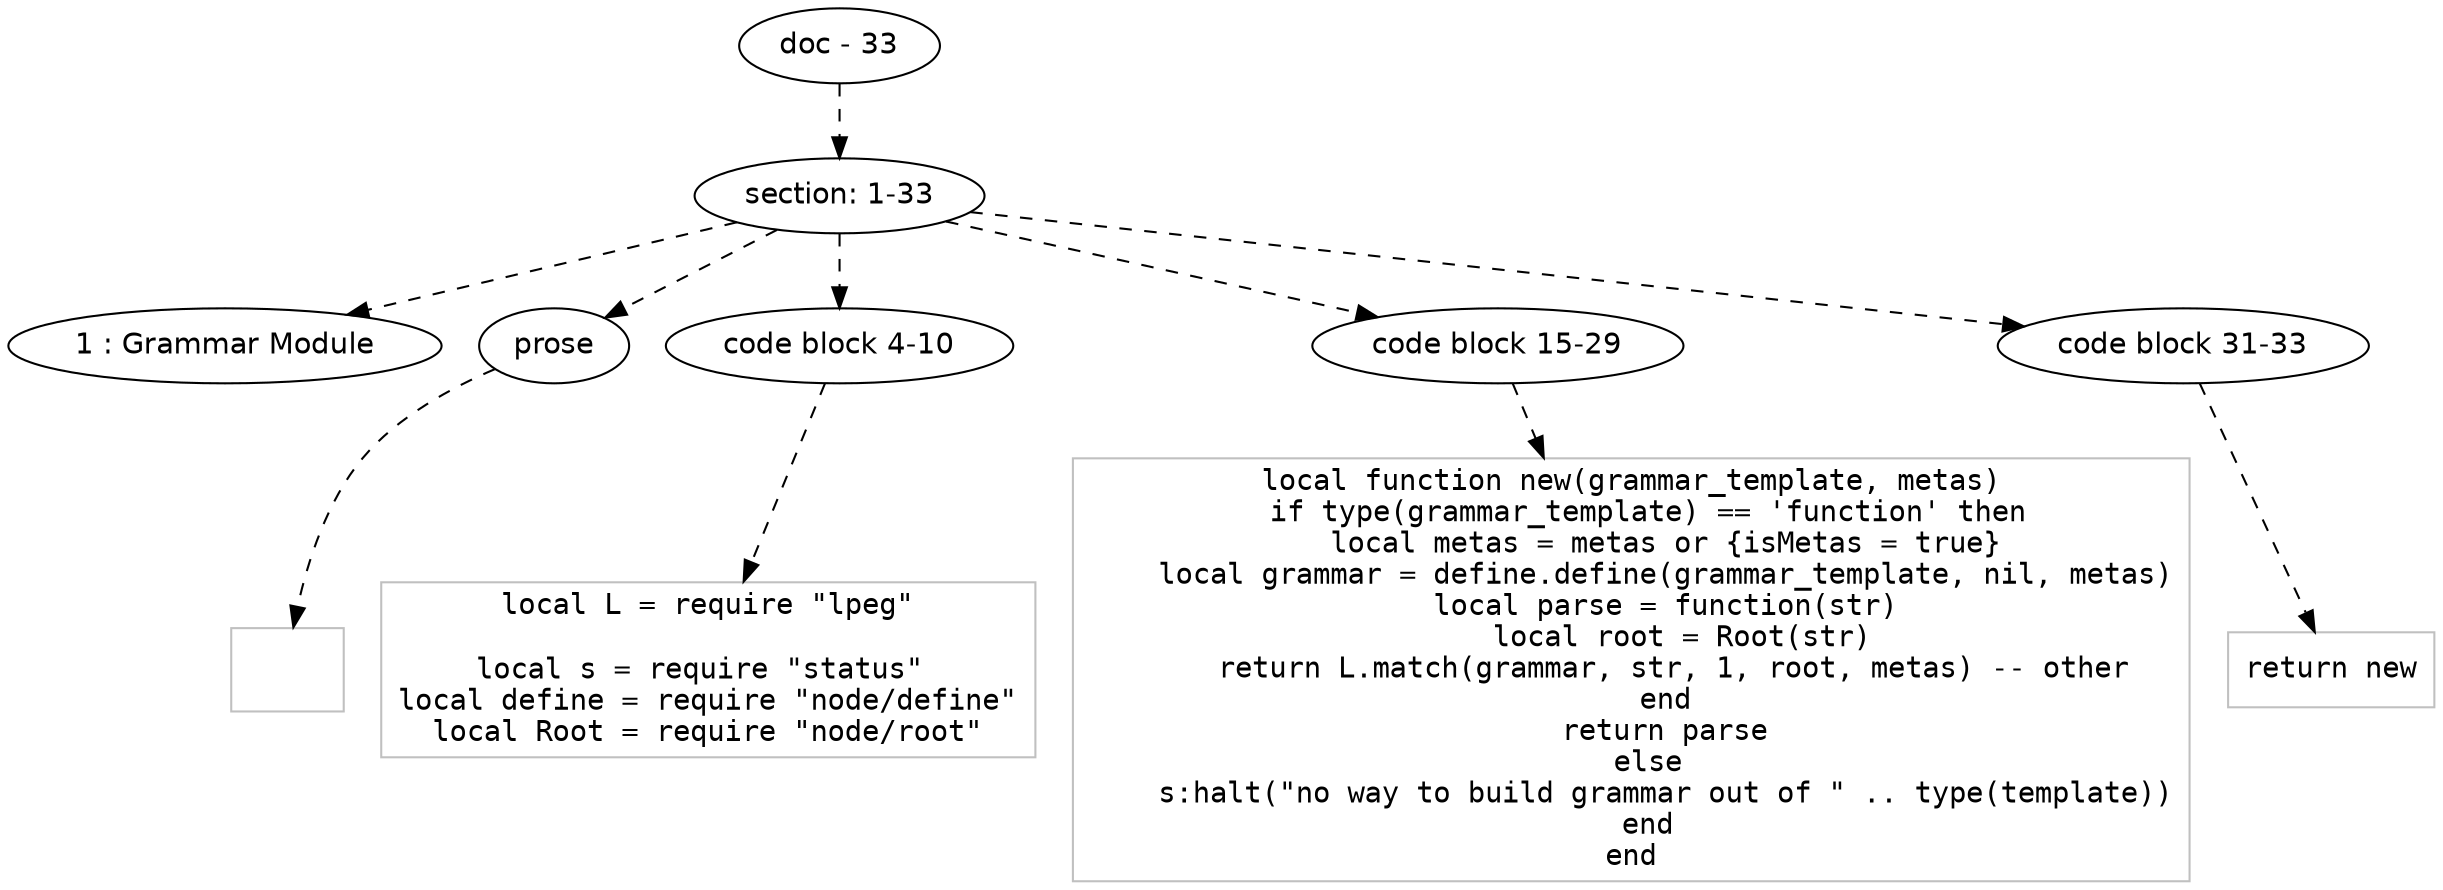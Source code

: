 digraph hierarchy {

node [fontname=Helvetica]
edge [style=dashed]

doc_0 [label="doc - 33"]


doc_0 -> { section_1}
{rank=same; section_1}

section_1 [label="section: 1-33"]


section_1 -> { header_2 prose_3 codeblock_4 codeblock_5 codeblock_6}
{rank=same; header_2 prose_3 codeblock_4 codeblock_5 codeblock_6}

header_2 [label="1 : Grammar Module"]

prose_3 [label="prose"]

codeblock_4 [label="code block 4-10"]

codeblock_5 [label="code block 15-29"]

codeblock_6 [label="code block 31-33"]


prose_3 -> leaf_7
leaf_7  [color=Gray,shape=rectangle,fontname=Inconsolata,label="

"]
codeblock_4 -> leaf_8
leaf_8  [color=Gray,shape=rectangle,fontname=Inconsolata,label="local L = require \"lpeg\"

local s = require \"status\" 
local define = require \"node/define\"
local Root = require \"node/root\""]
codeblock_5 -> leaf_9
leaf_9  [color=Gray,shape=rectangle,fontname=Inconsolata,label="local function new(grammar_template, metas)
  if type(grammar_template) == 'function' then
    local metas = metas or {isMetas = true}
    local grammar = define.define(grammar_template, nil, metas)
    local parse = function(str)
      local root = Root(str)
      return L.match(grammar, str, 1, root, metas) -- other 
    end
    return parse
  else
    s:halt(\"no way to build grammar out of \" .. type(template))
  end
end"]
codeblock_6 -> leaf_10
leaf_10  [color=Gray,shape=rectangle,fontname=Inconsolata,label="return new"]

}
